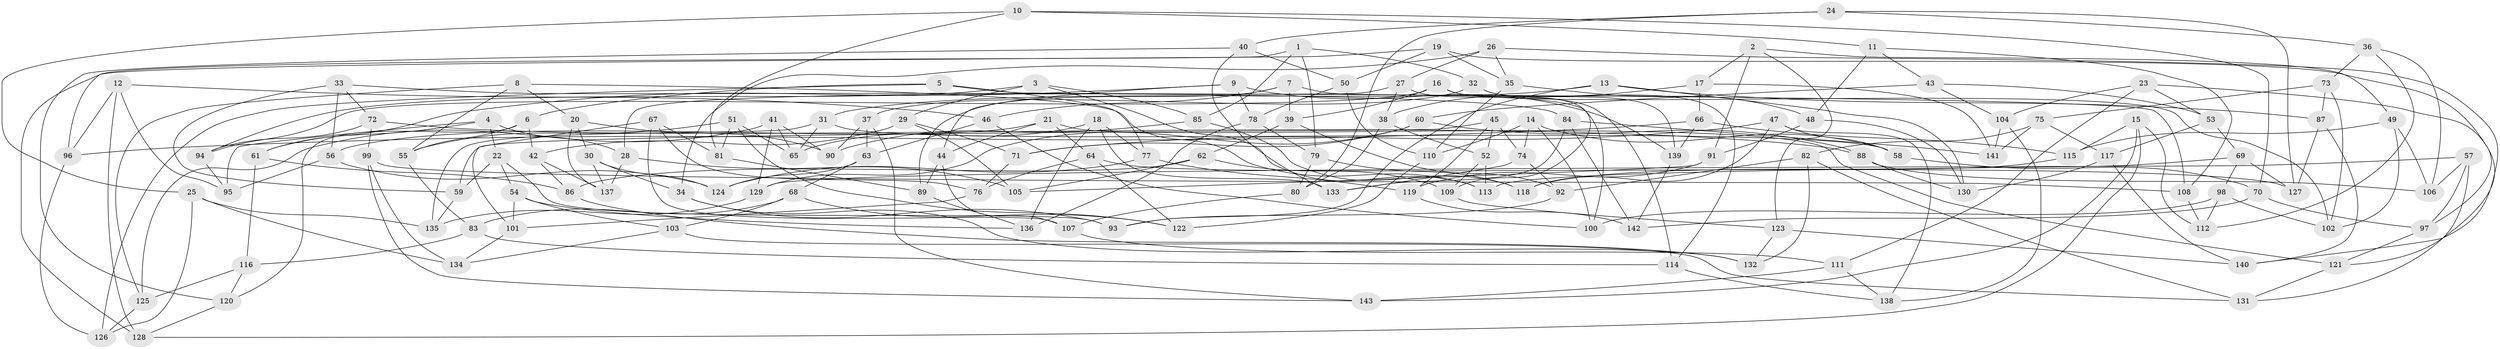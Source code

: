// coarse degree distribution, {3: 0.07017543859649122, 4: 0.5263157894736842, 5: 0.15789473684210525, 7: 0.03508771929824561, 6: 0.07017543859649122, 10: 0.017543859649122806, 8: 0.03508771929824561, 13: 0.03508771929824561, 11: 0.03508771929824561, 17: 0.017543859649122806}
// Generated by graph-tools (version 1.1) at 2025/04/03/04/25 22:04:12]
// undirected, 143 vertices, 286 edges
graph export_dot {
graph [start="1"]
  node [color=gray90,style=filled];
  1;
  2;
  3;
  4;
  5;
  6;
  7;
  8;
  9;
  10;
  11;
  12;
  13;
  14;
  15;
  16;
  17;
  18;
  19;
  20;
  21;
  22;
  23;
  24;
  25;
  26;
  27;
  28;
  29;
  30;
  31;
  32;
  33;
  34;
  35;
  36;
  37;
  38;
  39;
  40;
  41;
  42;
  43;
  44;
  45;
  46;
  47;
  48;
  49;
  50;
  51;
  52;
  53;
  54;
  55;
  56;
  57;
  58;
  59;
  60;
  61;
  62;
  63;
  64;
  65;
  66;
  67;
  68;
  69;
  70;
  71;
  72;
  73;
  74;
  75;
  76;
  77;
  78;
  79;
  80;
  81;
  82;
  83;
  84;
  85;
  86;
  87;
  88;
  89;
  90;
  91;
  92;
  93;
  94;
  95;
  96;
  97;
  98;
  99;
  100;
  101;
  102;
  103;
  104;
  105;
  106;
  107;
  108;
  109;
  110;
  111;
  112;
  113;
  114;
  115;
  116;
  117;
  118;
  119;
  120;
  121;
  122;
  123;
  124;
  125;
  126;
  127;
  128;
  129;
  130;
  131;
  132;
  133;
  134;
  135;
  136;
  137;
  138;
  139;
  140;
  141;
  142;
  143;
  1 -- 79;
  1 -- 96;
  1 -- 85;
  1 -- 32;
  2 -- 17;
  2 -- 49;
  2 -- 123;
  2 -- 91;
  3 -- 113;
  3 -- 85;
  3 -- 29;
  3 -- 94;
  4 -- 28;
  4 -- 95;
  4 -- 22;
  4 -- 61;
  5 -- 6;
  5 -- 77;
  5 -- 108;
  5 -- 126;
  6 -- 42;
  6 -- 120;
  6 -- 55;
  7 -- 46;
  7 -- 100;
  7 -- 89;
  7 -- 39;
  8 -- 20;
  8 -- 125;
  8 -- 113;
  8 -- 55;
  9 -- 61;
  9 -- 139;
  9 -- 44;
  9 -- 78;
  10 -- 11;
  10 -- 70;
  10 -- 25;
  10 -- 81;
  11 -- 108;
  11 -- 48;
  11 -- 43;
  12 -- 128;
  12 -- 96;
  12 -- 46;
  12 -- 95;
  13 -- 93;
  13 -- 130;
  13 -- 31;
  13 -- 87;
  14 -- 58;
  14 -- 100;
  14 -- 110;
  14 -- 74;
  15 -- 128;
  15 -- 143;
  15 -- 115;
  15 -- 112;
  16 -- 102;
  16 -- 109;
  16 -- 94;
  16 -- 39;
  17 -- 38;
  17 -- 66;
  17 -- 141;
  18 -- 77;
  18 -- 136;
  18 -- 133;
  18 -- 65;
  19 -- 35;
  19 -- 128;
  19 -- 97;
  19 -- 50;
  20 -- 30;
  20 -- 90;
  20 -- 137;
  21 -- 56;
  21 -- 44;
  21 -- 121;
  21 -- 64;
  22 -- 54;
  22 -- 93;
  22 -- 59;
  23 -- 111;
  23 -- 104;
  23 -- 121;
  23 -- 53;
  24 -- 80;
  24 -- 40;
  24 -- 127;
  24 -- 36;
  25 -- 134;
  25 -- 135;
  25 -- 126;
  26 -- 27;
  26 -- 34;
  26 -- 35;
  26 -- 140;
  27 -- 114;
  27 -- 28;
  27 -- 38;
  28 -- 137;
  28 -- 105;
  29 -- 42;
  29 -- 105;
  29 -- 71;
  30 -- 34;
  30 -- 137;
  30 -- 124;
  31 -- 135;
  31 -- 58;
  31 -- 65;
  32 -- 37;
  32 -- 114;
  32 -- 139;
  33 -- 56;
  33 -- 84;
  33 -- 72;
  33 -- 59;
  34 -- 93;
  34 -- 132;
  35 -- 48;
  35 -- 110;
  36 -- 112;
  36 -- 73;
  36 -- 106;
  37 -- 143;
  37 -- 90;
  37 -- 63;
  38 -- 80;
  38 -- 52;
  39 -- 92;
  39 -- 62;
  40 -- 120;
  40 -- 50;
  40 -- 133;
  41 -- 129;
  41 -- 65;
  41 -- 125;
  41 -- 90;
  42 -- 86;
  42 -- 137;
  43 -- 53;
  43 -- 104;
  43 -- 60;
  44 -- 89;
  44 -- 107;
  45 -- 119;
  45 -- 59;
  45 -- 74;
  45 -- 52;
  46 -- 100;
  46 -- 63;
  47 -- 58;
  47 -- 138;
  47 -- 71;
  47 -- 118;
  48 -- 91;
  48 -- 130;
  49 -- 115;
  49 -- 106;
  49 -- 102;
  50 -- 78;
  50 -- 110;
  51 -- 122;
  51 -- 65;
  51 -- 55;
  51 -- 81;
  52 -- 109;
  52 -- 113;
  53 -- 117;
  53 -- 69;
  54 -- 101;
  54 -- 136;
  54 -- 103;
  55 -- 83;
  56 -- 95;
  56 -- 124;
  57 -- 131;
  57 -- 129;
  57 -- 106;
  57 -- 97;
  58 -- 70;
  59 -- 135;
  60 -- 129;
  60 -- 71;
  60 -- 88;
  61 -- 86;
  61 -- 116;
  62 -- 105;
  62 -- 86;
  62 -- 109;
  63 -- 68;
  63 -- 124;
  64 -- 122;
  64 -- 76;
  64 -- 127;
  66 -- 115;
  66 -- 96;
  66 -- 139;
  67 -- 81;
  67 -- 76;
  67 -- 107;
  67 -- 101;
  68 -- 83;
  68 -- 103;
  68 -- 122;
  69 -- 98;
  69 -- 127;
  69 -- 113;
  70 -- 97;
  70 -- 142;
  71 -- 76;
  72 -- 88;
  72 -- 94;
  72 -- 99;
  73 -- 87;
  73 -- 75;
  73 -- 102;
  74 -- 92;
  74 -- 133;
  75 -- 141;
  75 -- 82;
  75 -- 117;
  76 -- 101;
  77 -- 119;
  77 -- 124;
  78 -- 136;
  78 -- 79;
  79 -- 80;
  79 -- 118;
  80 -- 107;
  81 -- 89;
  82 -- 131;
  82 -- 92;
  82 -- 132;
  83 -- 116;
  83 -- 114;
  84 -- 141;
  84 -- 133;
  84 -- 142;
  85 -- 118;
  85 -- 90;
  86 -- 132;
  87 -- 127;
  87 -- 140;
  88 -- 130;
  88 -- 106;
  89 -- 136;
  91 -- 105;
  91 -- 119;
  92 -- 93;
  94 -- 95;
  96 -- 126;
  97 -- 121;
  98 -- 112;
  98 -- 100;
  98 -- 102;
  99 -- 143;
  99 -- 108;
  99 -- 134;
  101 -- 134;
  103 -- 131;
  103 -- 134;
  104 -- 138;
  104 -- 141;
  107 -- 111;
  108 -- 112;
  109 -- 123;
  110 -- 122;
  111 -- 143;
  111 -- 138;
  114 -- 138;
  115 -- 118;
  116 -- 120;
  116 -- 125;
  117 -- 130;
  117 -- 140;
  119 -- 142;
  120 -- 128;
  121 -- 131;
  123 -- 132;
  123 -- 140;
  125 -- 126;
  129 -- 135;
  139 -- 142;
}
